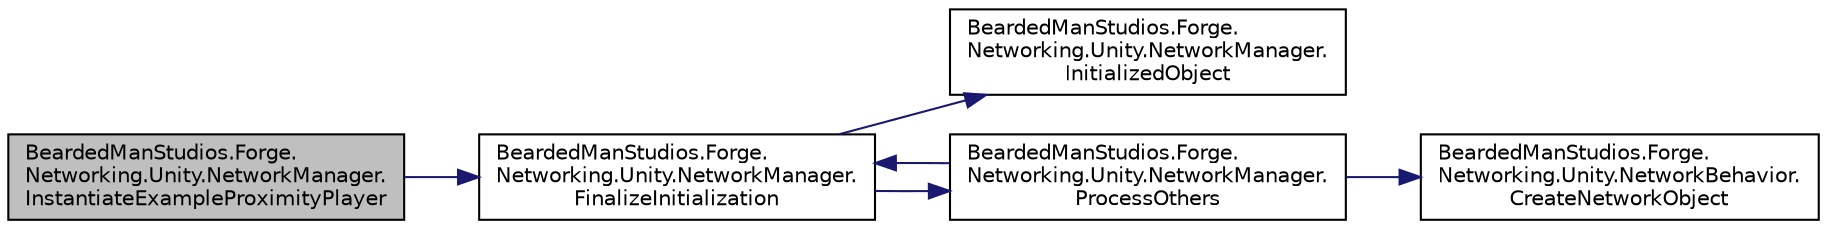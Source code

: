 digraph "BeardedManStudios.Forge.Networking.Unity.NetworkManager.InstantiateExampleProximityPlayer"
{
 // LATEX_PDF_SIZE
  edge [fontname="Helvetica",fontsize="10",labelfontname="Helvetica",labelfontsize="10"];
  node [fontname="Helvetica",fontsize="10",shape=record];
  rankdir="LR";
  Node97 [label="BeardedManStudios.Forge.\lNetworking.Unity.NetworkManager.\lInstantiateExampleProximityPlayer",height=0.2,width=0.4,color="black", fillcolor="grey75", style="filled", fontcolor="black",tooltip="Instantiate an instance of ExampleProximityPlayer"];
  Node97 -> Node98 [color="midnightblue",fontsize="10",style="solid",fontname="Helvetica"];
  Node98 [label="BeardedManStudios.Forge.\lNetworking.Unity.NetworkManager.\lFinalizeInitialization",height=0.2,width=0.4,color="black", fillcolor="white", style="filled",URL="$class_bearded_man_studios_1_1_forge_1_1_networking_1_1_unity_1_1_network_manager.html#a96650852c8bd8da55ff8bf730db311be",tooltip=" "];
  Node98 -> Node99 [color="midnightblue",fontsize="10",style="solid",fontname="Helvetica"];
  Node99 [label="BeardedManStudios.Forge.\lNetworking.Unity.NetworkManager.\lInitializedObject",height=0.2,width=0.4,color="black", fillcolor="white", style="filled",URL="$class_bearded_man_studios_1_1_forge_1_1_networking_1_1_unity_1_1_network_manager.html#ae686c351a1670cc0c3d285edfeb844cb",tooltip=" "];
  Node98 -> Node100 [color="midnightblue",fontsize="10",style="solid",fontname="Helvetica"];
  Node100 [label="BeardedManStudios.Forge.\lNetworking.Unity.NetworkManager.\lProcessOthers",height=0.2,width=0.4,color="black", fillcolor="white", style="filled",URL="$class_bearded_man_studios_1_1_forge_1_1_networking_1_1_unity_1_1_network_manager.html#aea7250d4e3af6034f73a5f902f511c88",tooltip=" "];
  Node100 -> Node101 [color="midnightblue",fontsize="10",style="solid",fontname="Helvetica"];
  Node101 [label="BeardedManStudios.Forge.\lNetworking.Unity.NetworkBehavior.\lCreateNetworkObject",height=0.2,width=0.4,color="black", fillcolor="white", style="filled",URL="$class_bearded_man_studios_1_1_forge_1_1_networking_1_1_unity_1_1_network_behavior.html#a091715ed99cf83053ae02e18d6cd2092",tooltip=" "];
  Node100 -> Node98 [color="midnightblue",fontsize="10",style="solid",fontname="Helvetica"];
}
